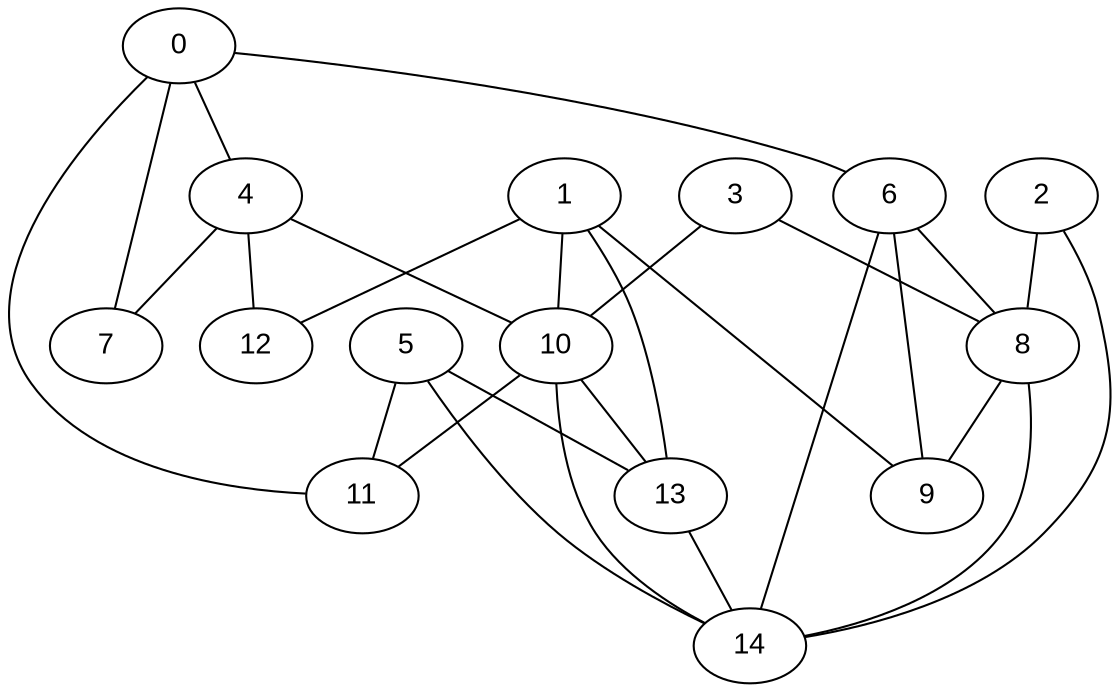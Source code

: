 graph InitialGraph {
  node [style=filled, fillcolor=white, fontname="Arial"];
  0;
  1;
  2;
  3;
  4;
  5;
  6;
  7;
  8;
  9;
  10;
  11;
  12;
  13;
  14;
  0 -- 4;
  0 -- 6;
  0 -- 7;
  0 -- 11;
  1 -- 9;
  1 -- 10;
  1 -- 12;
  1 -- 13;
  2 -- 8;
  2 -- 14;
  3 -- 8;
  3 -- 10;
  4 -- 7;
  4 -- 10;
  4 -- 12;
  5 -- 11;
  5 -- 13;
  5 -- 14;
  6 -- 8;
  6 -- 9;
  6 -- 14;
  8 -- 9;
  8 -- 14;
  10 -- 11;
  10 -- 13;
  10 -- 14;
  13 -- 14;
}
